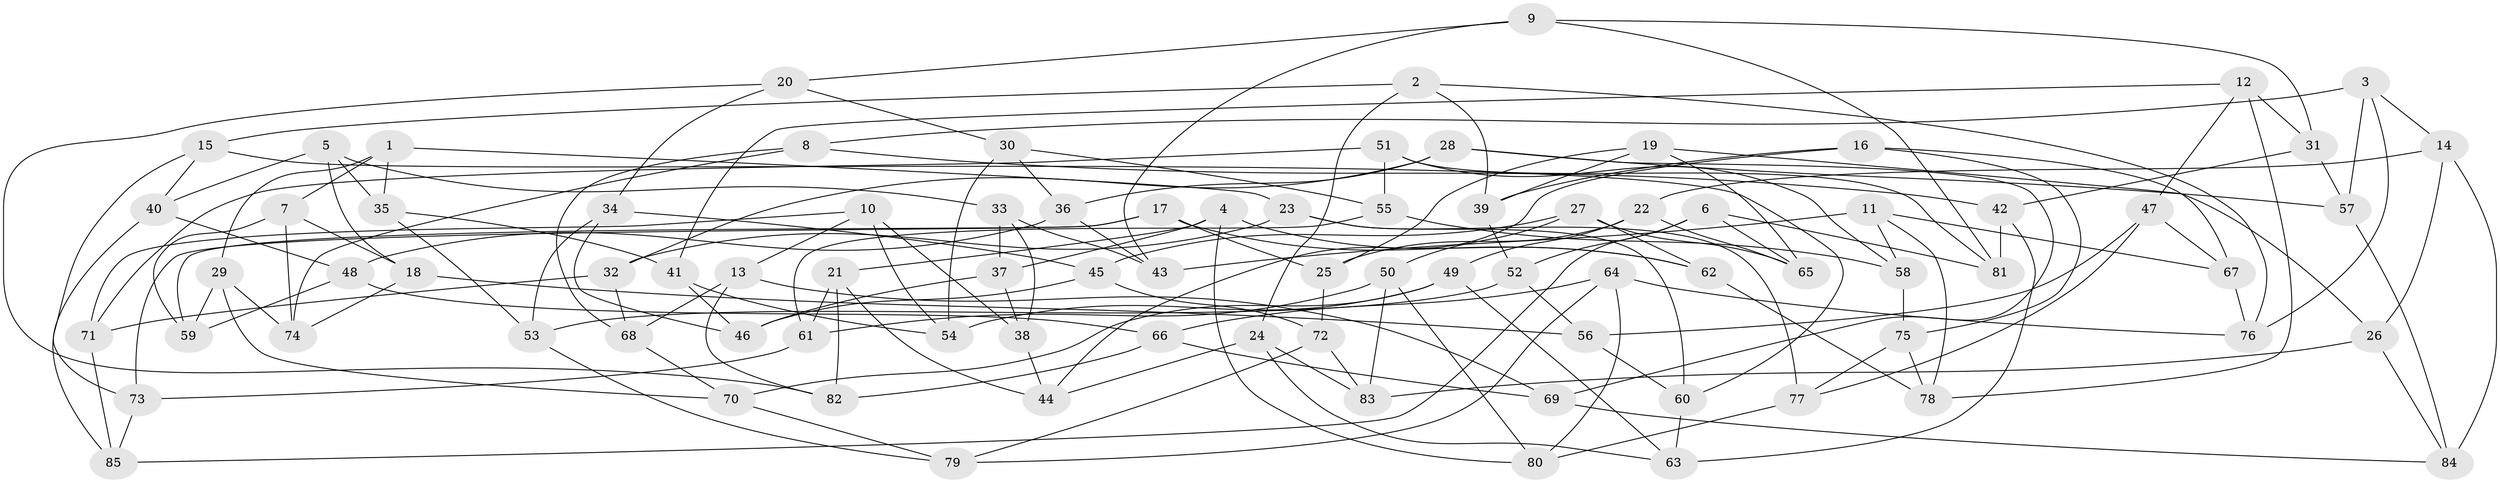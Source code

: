 // coarse degree distribution, {4: 0.5423728813559322, 6: 0.423728813559322, 5: 0.01694915254237288, 3: 0.01694915254237288}
// Generated by graph-tools (version 1.1) at 2025/24/03/03/25 07:24:25]
// undirected, 85 vertices, 170 edges
graph export_dot {
graph [start="1"]
  node [color=gray90,style=filled];
  1;
  2;
  3;
  4;
  5;
  6;
  7;
  8;
  9;
  10;
  11;
  12;
  13;
  14;
  15;
  16;
  17;
  18;
  19;
  20;
  21;
  22;
  23;
  24;
  25;
  26;
  27;
  28;
  29;
  30;
  31;
  32;
  33;
  34;
  35;
  36;
  37;
  38;
  39;
  40;
  41;
  42;
  43;
  44;
  45;
  46;
  47;
  48;
  49;
  50;
  51;
  52;
  53;
  54;
  55;
  56;
  57;
  58;
  59;
  60;
  61;
  62;
  63;
  64;
  65;
  66;
  67;
  68;
  69;
  70;
  71;
  72;
  73;
  74;
  75;
  76;
  77;
  78;
  79;
  80;
  81;
  82;
  83;
  84;
  85;
  1 -- 35;
  1 -- 23;
  1 -- 29;
  1 -- 7;
  2 -- 24;
  2 -- 39;
  2 -- 76;
  2 -- 15;
  3 -- 8;
  3 -- 76;
  3 -- 14;
  3 -- 57;
  4 -- 62;
  4 -- 21;
  4 -- 80;
  4 -- 37;
  5 -- 35;
  5 -- 18;
  5 -- 40;
  5 -- 33;
  6 -- 52;
  6 -- 65;
  6 -- 85;
  6 -- 81;
  7 -- 18;
  7 -- 59;
  7 -- 74;
  8 -- 74;
  8 -- 68;
  8 -- 42;
  9 -- 20;
  9 -- 43;
  9 -- 81;
  9 -- 31;
  10 -- 13;
  10 -- 71;
  10 -- 38;
  10 -- 54;
  11 -- 43;
  11 -- 67;
  11 -- 58;
  11 -- 78;
  12 -- 41;
  12 -- 78;
  12 -- 31;
  12 -- 47;
  13 -- 82;
  13 -- 68;
  13 -- 69;
  14 -- 26;
  14 -- 84;
  14 -- 22;
  15 -- 40;
  15 -- 60;
  15 -- 73;
  16 -- 39;
  16 -- 75;
  16 -- 67;
  16 -- 44;
  17 -- 59;
  17 -- 73;
  17 -- 62;
  17 -- 25;
  18 -- 74;
  18 -- 56;
  19 -- 65;
  19 -- 39;
  19 -- 25;
  19 -- 26;
  20 -- 82;
  20 -- 34;
  20 -- 30;
  21 -- 44;
  21 -- 61;
  21 -- 82;
  22 -- 65;
  22 -- 49;
  22 -- 25;
  23 -- 32;
  23 -- 60;
  23 -- 77;
  24 -- 63;
  24 -- 44;
  24 -- 83;
  25 -- 72;
  26 -- 83;
  26 -- 84;
  27 -- 65;
  27 -- 62;
  27 -- 45;
  27 -- 50;
  28 -- 69;
  28 -- 57;
  28 -- 32;
  28 -- 36;
  29 -- 74;
  29 -- 70;
  29 -- 59;
  30 -- 36;
  30 -- 55;
  30 -- 54;
  31 -- 57;
  31 -- 42;
  32 -- 68;
  32 -- 71;
  33 -- 37;
  33 -- 43;
  33 -- 38;
  34 -- 53;
  34 -- 45;
  34 -- 46;
  35 -- 53;
  35 -- 41;
  36 -- 48;
  36 -- 43;
  37 -- 38;
  37 -- 46;
  38 -- 44;
  39 -- 52;
  40 -- 48;
  40 -- 85;
  41 -- 54;
  41 -- 46;
  42 -- 81;
  42 -- 63;
  45 -- 46;
  45 -- 72;
  47 -- 56;
  47 -- 77;
  47 -- 67;
  48 -- 66;
  48 -- 59;
  49 -- 70;
  49 -- 63;
  49 -- 54;
  50 -- 80;
  50 -- 83;
  50 -- 61;
  51 -- 58;
  51 -- 71;
  51 -- 81;
  51 -- 55;
  52 -- 53;
  52 -- 56;
  53 -- 79;
  55 -- 61;
  55 -- 58;
  56 -- 60;
  57 -- 84;
  58 -- 75;
  60 -- 63;
  61 -- 73;
  62 -- 78;
  64 -- 80;
  64 -- 79;
  64 -- 76;
  64 -- 66;
  66 -- 69;
  66 -- 82;
  67 -- 76;
  68 -- 70;
  69 -- 84;
  70 -- 79;
  71 -- 85;
  72 -- 83;
  72 -- 79;
  73 -- 85;
  75 -- 78;
  75 -- 77;
  77 -- 80;
}
